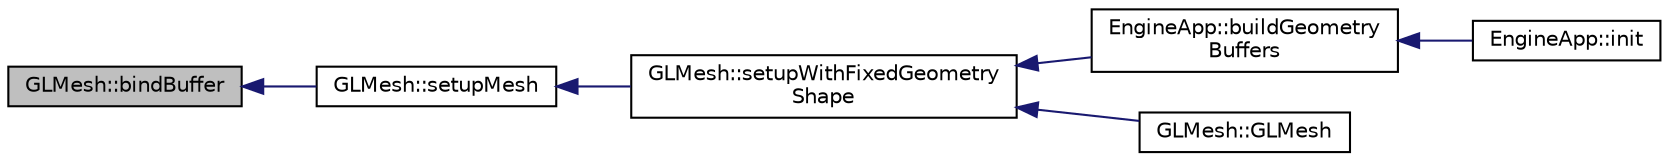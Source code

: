 digraph "GLMesh::bindBuffer"
{
  edge [fontname="Helvetica",fontsize="10",labelfontname="Helvetica",labelfontsize="10"];
  node [fontname="Helvetica",fontsize="10",shape=record];
  rankdir="LR";
  Node16 [label="GLMesh::bindBuffer",height=0.2,width=0.4,color="black", fillcolor="grey75", style="filled", fontcolor="black"];
  Node16 -> Node17 [dir="back",color="midnightblue",fontsize="10",style="solid",fontname="Helvetica"];
  Node17 [label="GLMesh::setupMesh",height=0.2,width=0.4,color="black", fillcolor="white", style="filled",URL="$class_g_l_mesh.html#a763d34f3d68d4d5c9cca713be4c5f2ab"];
  Node17 -> Node18 [dir="back",color="midnightblue",fontsize="10",style="solid",fontname="Helvetica"];
  Node18 [label="GLMesh::setupWithFixedGeometry\lShape",height=0.2,width=0.4,color="black", fillcolor="white", style="filled",URL="$class_g_l_mesh.html#afdb7074248edc88e8062708fcca7960e"];
  Node18 -> Node19 [dir="back",color="midnightblue",fontsize="10",style="solid",fontname="Helvetica"];
  Node19 [label="EngineApp::buildGeometry\lBuffers",height=0.2,width=0.4,color="black", fillcolor="white", style="filled",URL="$class_engine_app.html#a711a22fc037c19fe8d3d7d789cfb69a7",tooltip="bind geometry buffers, that is, bind geometry data in vertex array objects. "];
  Node19 -> Node20 [dir="back",color="midnightblue",fontsize="10",style="solid",fontname="Helvetica"];
  Node20 [label="EngineApp::init",height=0.2,width=0.4,color="black", fillcolor="white", style="filled",URL="$class_engine_app.html#a098c2dcd565dce933bb43e7fca12de5e",tooltip="all initialization for engine, for example, buildGeometryBuffers, buildUniformBuffers, will be done here. "];
  Node18 -> Node21 [dir="back",color="midnightblue",fontsize="10",style="solid",fontname="Helvetica"];
  Node21 [label="GLMesh::GLMesh",height=0.2,width=0.4,color="black", fillcolor="white", style="filled",URL="$class_g_l_mesh.html#a25ccb8776132c57a476e5b706dfab5fd"];
}
